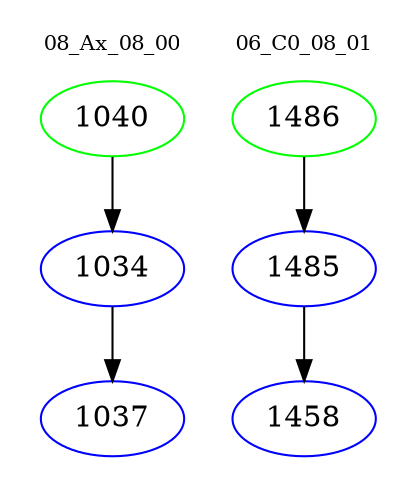 digraph{
subgraph cluster_0 {
color = white
label = "08_Ax_08_00";
fontsize=10;
T0_1040 [label="1040", color="green"]
T0_1040 -> T0_1034 [color="black"]
T0_1034 [label="1034", color="blue"]
T0_1034 -> T0_1037 [color="black"]
T0_1037 [label="1037", color="blue"]
}
subgraph cluster_1 {
color = white
label = "06_C0_08_01";
fontsize=10;
T1_1486 [label="1486", color="green"]
T1_1486 -> T1_1485 [color="black"]
T1_1485 [label="1485", color="blue"]
T1_1485 -> T1_1458 [color="black"]
T1_1458 [label="1458", color="blue"]
}
}
